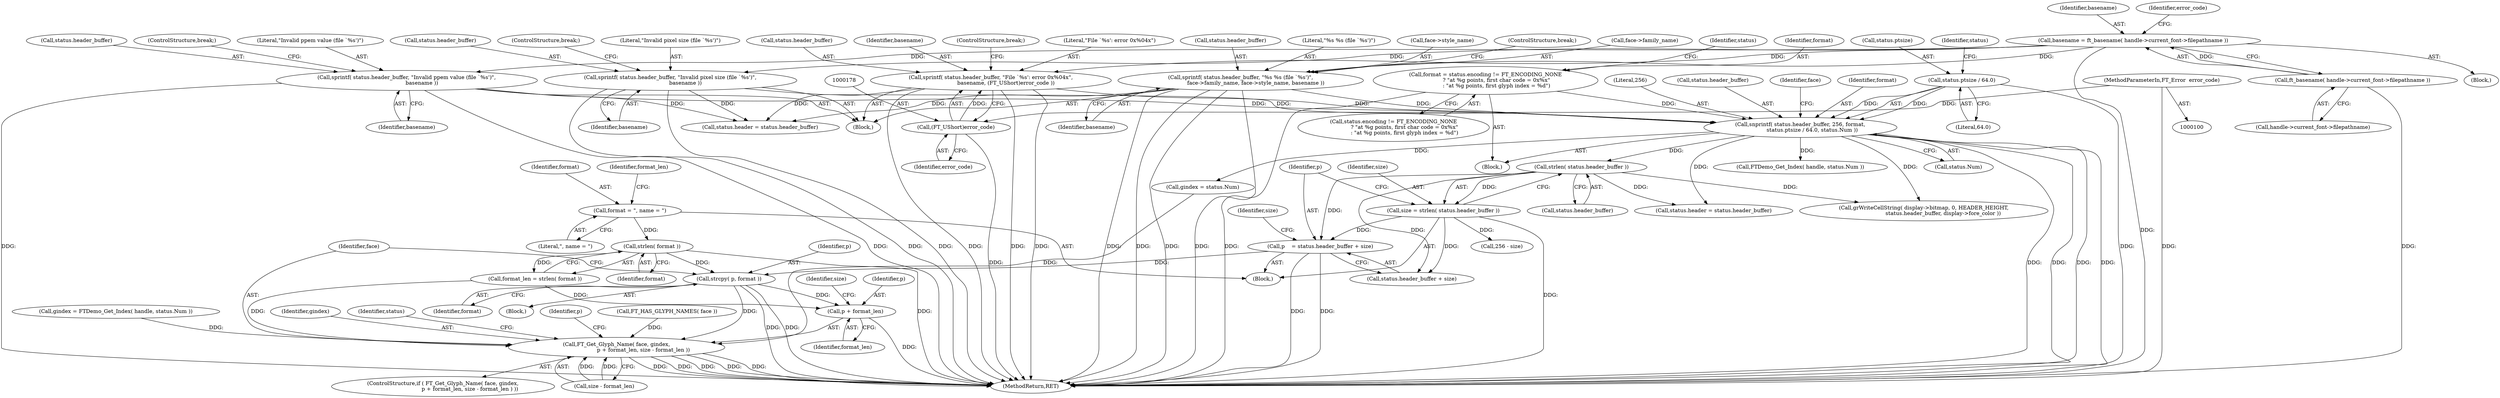 digraph "0_savannah_b995299b73ba4cd259f221f500d4e63095508bec_3@API" {
"1000282" [label="(Call,strcpy( p, format ))"];
"1000238" [label="(Call,p    = status.header_buffer + size)"];
"1000234" [label="(Call,strlen( status.header_buffer ))"];
"1000210" [label="(Call,snprintf( status.header_buffer, 256, format,\n              status.ptsize / 64.0, status.Num ))"];
"1000163" [label="(Call,sprintf( status.header_buffer, \"Invalid ppem value (file `%s')\",\n                  basename ))"];
"1000129" [label="(Call,basename = ft_basename( handle->current_font->filepathname ))"];
"1000131" [label="(Call,ft_basename( handle->current_font->filepathname ))"];
"1000155" [label="(Call,sprintf( status.header_buffer, \"Invalid pixel size (file `%s')\",\n                  basename ))"];
"1000171" [label="(Call,sprintf( status.header_buffer, \"File `%s': error 0x%04x\",\n                  basename, (FT_UShort)error_code ))"];
"1000177" [label="(Call,(FT_UShort)error_code)"];
"1000101" [label="(MethodParameterIn,FT_Error  error_code)"];
"1000141" [label="(Call,sprintf( status.header_buffer, \"%s %s (file `%s')\",\n                  face->family_name, face->style_name, basename ))"];
"1000200" [label="(Call,format = status.encoding != FT_ENCODING_NONE\n             ? \"at %g points, first char code = 0x%x\"\n             : \"at %g points, first glyph index = %d\")"];
"1000216" [label="(Call,status.ptsize / 64.0)"];
"1000232" [label="(Call,size = strlen( status.header_buffer ))"];
"1000255" [label="(Call,strlen( format ))"];
"1000250" [label="(Call,format = \", name = \")"];
"1000286" [label="(Call,FT_Get_Glyph_Name( face, gindex,\n                                p + format_len, size - format_len ))"];
"1000289" [label="(Call,p + format_len)"];
"1000285" [label="(ControlStructure,if ( FT_Get_Glyph_Name( face, gindex,\n                                p + format_len, size - format_len ) ))"];
"1000238" [label="(Call,p    = status.header_buffer + size)"];
"1000286" [label="(Call,FT_Get_Glyph_Name( face, gindex,\n                                p + format_len, size - format_len ))"];
"1000139" [label="(Block,)"];
"1000130" [label="(Identifier,basename)"];
"1000177" [label="(Call,(FT_UShort)error_code)"];
"1000277" [label="(Call,FTDemo_Get_Index( handle, status.Num ))"];
"1000289" [label="(Call,p + format_len)"];
"1000145" [label="(Literal,\"%s %s (file `%s')\")"];
"1000275" [label="(Call,gindex = FTDemo_Get_Index( handle, status.Num ))"];
"1000254" [label="(Identifier,format_len)"];
"1000149" [label="(Call,face->style_name)"];
"1000256" [label="(Identifier,format)"];
"1000167" [label="(Literal,\"Invalid ppem value (file `%s')\")"];
"1000235" [label="(Call,status.header_buffer)"];
"1000171" [label="(Call,sprintf( status.header_buffer, \"File `%s': error 0x%04x\",\n                  basename, (FT_UShort)error_code ))"];
"1000220" [label="(Literal,64.0)"];
"1000175" [label="(Literal,\"File `%s': error 0x%04x\")"];
"1000246" [label="(Identifier,size)"];
"1000255" [label="(Call,strlen( format ))"];
"1000292" [label="(Call,size - format_len)"];
"1000287" [label="(Identifier,face)"];
"1000239" [label="(Identifier,p)"];
"1000433" [label="(MethodReturn,RET)"];
"1000129" [label="(Call,basename = ft_basename( handle->current_font->filepathname ))"];
"1000159" [label="(Literal,\"Invalid pixel size (file `%s')\")"];
"1000288" [label="(Identifier,gindex)"];
"1000299" [label="(Call,status.header = status.header_buffer)"];
"1000214" [label="(Literal,256)"];
"1000301" [label="(Identifier,status)"];
"1000283" [label="(Identifier,p)"];
"1000164" [label="(Call,status.header_buffer)"];
"1000131" [label="(Call,ft_basename( handle->current_font->filepathname ))"];
"1000172" [label="(Call,status.header_buffer)"];
"1000297" [label="(Identifier,p)"];
"1000156" [label="(Call,status.header_buffer)"];
"1000217" [label="(Call,status.ptsize)"];
"1000155" [label="(Call,sprintf( status.header_buffer, \"Invalid pixel size (file `%s')\",\n                  basename ))"];
"1000264" [label="(Call,gindex = status.Num)"];
"1000176" [label="(Identifier,basename)"];
"1000180" [label="(ControlStructure,break;)"];
"1000132" [label="(Call,handle->current_font->filepathname)"];
"1000211" [label="(Call,status.header_buffer)"];
"1000202" [label="(Call,status.encoding != FT_ENCODING_NONE\n             ? \"at %g points, first char code = 0x%x\"\n             : \"at %g points, first glyph index = %d\")"];
"1000141" [label="(Call,sprintf( status.header_buffer, \"%s %s (file `%s')\",\n                  face->family_name, face->style_name, basename ))"];
"1000250" [label="(Call,format = \", name = \")"];
"1000168" [label="(Identifier,basename)"];
"1000291" [label="(Identifier,format_len)"];
"1000306" [label="(Call,grWriteCellString( display->bitmap, 0, HEADER_HEIGHT,\n                       status.header_buffer, display->fore_color ))"];
"1000293" [label="(Identifier,size)"];
"1000179" [label="(Identifier,error_code)"];
"1000284" [label="(Identifier,format)"];
"1000226" [label="(Identifier,face)"];
"1000232" [label="(Call,size = strlen( status.header_buffer ))"];
"1000222" [label="(Identifier,status)"];
"1000225" [label="(Call,FT_HAS_GLYPH_NAMES( face ))"];
"1000263" [label="(Block,)"];
"1000160" [label="(Identifier,basename)"];
"1000247" [label="(Call,256 - size)"];
"1000200" [label="(Call,format = status.encoding != FT_ENCODING_NONE\n             ? \"at %g points, first char code = 0x%x\"\n             : \"at %g points, first glyph index = %d\")"];
"1000169" [label="(ControlStructure,break;)"];
"1000161" [label="(ControlStructure,break;)"];
"1000290" [label="(Identifier,p)"];
"1000138" [label="(Identifier,error_code)"];
"1000252" [label="(Literal,\", name = \")"];
"1000282" [label="(Call,strcpy( p, format ))"];
"1000153" [label="(ControlStructure,break;)"];
"1000210" [label="(Call,snprintf( status.header_buffer, 256, format,\n              status.ptsize / 64.0, status.Num ))"];
"1000240" [label="(Call,status.header_buffer + size)"];
"1000146" [label="(Call,face->family_name)"];
"1000163" [label="(Call,sprintf( status.header_buffer, \"Invalid ppem value (file `%s')\",\n                  basename ))"];
"1000233" [label="(Identifier,size)"];
"1000152" [label="(Identifier,basename)"];
"1000216" [label="(Call,status.ptsize / 64.0)"];
"1000212" [label="(Identifier,status)"];
"1000215" [label="(Identifier,format)"];
"1000234" [label="(Call,strlen( status.header_buffer ))"];
"1000128" [label="(Block,)"];
"1000142" [label="(Call,status.header_buffer)"];
"1000251" [label="(Identifier,format)"];
"1000181" [label="(Call,status.header = status.header_buffer)"];
"1000101" [label="(MethodParameterIn,FT_Error  error_code)"];
"1000221" [label="(Call,status.Num)"];
"1000227" [label="(Block,)"];
"1000102" [label="(Block,)"];
"1000201" [label="(Identifier,format)"];
"1000253" [label="(Call,format_len = strlen( format ))"];
"1000282" -> "1000263"  [label="AST: "];
"1000282" -> "1000284"  [label="CFG: "];
"1000283" -> "1000282"  [label="AST: "];
"1000284" -> "1000282"  [label="AST: "];
"1000287" -> "1000282"  [label="CFG: "];
"1000282" -> "1000433"  [label="DDG: "];
"1000282" -> "1000433"  [label="DDG: "];
"1000238" -> "1000282"  [label="DDG: "];
"1000255" -> "1000282"  [label="DDG: "];
"1000282" -> "1000286"  [label="DDG: "];
"1000282" -> "1000289"  [label="DDG: "];
"1000238" -> "1000227"  [label="AST: "];
"1000238" -> "1000240"  [label="CFG: "];
"1000239" -> "1000238"  [label="AST: "];
"1000240" -> "1000238"  [label="AST: "];
"1000246" -> "1000238"  [label="CFG: "];
"1000238" -> "1000433"  [label="DDG: "];
"1000238" -> "1000433"  [label="DDG: "];
"1000234" -> "1000238"  [label="DDG: "];
"1000232" -> "1000238"  [label="DDG: "];
"1000234" -> "1000232"  [label="AST: "];
"1000234" -> "1000235"  [label="CFG: "];
"1000235" -> "1000234"  [label="AST: "];
"1000232" -> "1000234"  [label="CFG: "];
"1000234" -> "1000232"  [label="DDG: "];
"1000210" -> "1000234"  [label="DDG: "];
"1000234" -> "1000240"  [label="DDG: "];
"1000234" -> "1000299"  [label="DDG: "];
"1000234" -> "1000306"  [label="DDG: "];
"1000210" -> "1000102"  [label="AST: "];
"1000210" -> "1000221"  [label="CFG: "];
"1000211" -> "1000210"  [label="AST: "];
"1000214" -> "1000210"  [label="AST: "];
"1000215" -> "1000210"  [label="AST: "];
"1000216" -> "1000210"  [label="AST: "];
"1000221" -> "1000210"  [label="AST: "];
"1000226" -> "1000210"  [label="CFG: "];
"1000210" -> "1000433"  [label="DDG: "];
"1000210" -> "1000433"  [label="DDG: "];
"1000210" -> "1000433"  [label="DDG: "];
"1000210" -> "1000433"  [label="DDG: "];
"1000163" -> "1000210"  [label="DDG: "];
"1000155" -> "1000210"  [label="DDG: "];
"1000171" -> "1000210"  [label="DDG: "];
"1000141" -> "1000210"  [label="DDG: "];
"1000200" -> "1000210"  [label="DDG: "];
"1000216" -> "1000210"  [label="DDG: "];
"1000216" -> "1000210"  [label="DDG: "];
"1000210" -> "1000264"  [label="DDG: "];
"1000210" -> "1000277"  [label="DDG: "];
"1000210" -> "1000299"  [label="DDG: "];
"1000210" -> "1000306"  [label="DDG: "];
"1000163" -> "1000139"  [label="AST: "];
"1000163" -> "1000168"  [label="CFG: "];
"1000164" -> "1000163"  [label="AST: "];
"1000167" -> "1000163"  [label="AST: "];
"1000168" -> "1000163"  [label="AST: "];
"1000169" -> "1000163"  [label="CFG: "];
"1000163" -> "1000433"  [label="DDG: "];
"1000163" -> "1000433"  [label="DDG: "];
"1000129" -> "1000163"  [label="DDG: "];
"1000163" -> "1000181"  [label="DDG: "];
"1000129" -> "1000128"  [label="AST: "];
"1000129" -> "1000131"  [label="CFG: "];
"1000130" -> "1000129"  [label="AST: "];
"1000131" -> "1000129"  [label="AST: "];
"1000138" -> "1000129"  [label="CFG: "];
"1000129" -> "1000433"  [label="DDG: "];
"1000131" -> "1000129"  [label="DDG: "];
"1000129" -> "1000141"  [label="DDG: "];
"1000129" -> "1000155"  [label="DDG: "];
"1000129" -> "1000171"  [label="DDG: "];
"1000131" -> "1000132"  [label="CFG: "];
"1000132" -> "1000131"  [label="AST: "];
"1000131" -> "1000433"  [label="DDG: "];
"1000155" -> "1000139"  [label="AST: "];
"1000155" -> "1000160"  [label="CFG: "];
"1000156" -> "1000155"  [label="AST: "];
"1000159" -> "1000155"  [label="AST: "];
"1000160" -> "1000155"  [label="AST: "];
"1000161" -> "1000155"  [label="CFG: "];
"1000155" -> "1000433"  [label="DDG: "];
"1000155" -> "1000433"  [label="DDG: "];
"1000155" -> "1000181"  [label="DDG: "];
"1000171" -> "1000139"  [label="AST: "];
"1000171" -> "1000177"  [label="CFG: "];
"1000172" -> "1000171"  [label="AST: "];
"1000175" -> "1000171"  [label="AST: "];
"1000176" -> "1000171"  [label="AST: "];
"1000177" -> "1000171"  [label="AST: "];
"1000180" -> "1000171"  [label="CFG: "];
"1000171" -> "1000433"  [label="DDG: "];
"1000171" -> "1000433"  [label="DDG: "];
"1000171" -> "1000433"  [label="DDG: "];
"1000177" -> "1000171"  [label="DDG: "];
"1000171" -> "1000181"  [label="DDG: "];
"1000177" -> "1000179"  [label="CFG: "];
"1000178" -> "1000177"  [label="AST: "];
"1000179" -> "1000177"  [label="AST: "];
"1000177" -> "1000433"  [label="DDG: "];
"1000101" -> "1000177"  [label="DDG: "];
"1000101" -> "1000100"  [label="AST: "];
"1000101" -> "1000433"  [label="DDG: "];
"1000141" -> "1000139"  [label="AST: "];
"1000141" -> "1000152"  [label="CFG: "];
"1000142" -> "1000141"  [label="AST: "];
"1000145" -> "1000141"  [label="AST: "];
"1000146" -> "1000141"  [label="AST: "];
"1000149" -> "1000141"  [label="AST: "];
"1000152" -> "1000141"  [label="AST: "];
"1000153" -> "1000141"  [label="CFG: "];
"1000141" -> "1000433"  [label="DDG: "];
"1000141" -> "1000433"  [label="DDG: "];
"1000141" -> "1000433"  [label="DDG: "];
"1000141" -> "1000433"  [label="DDG: "];
"1000141" -> "1000181"  [label="DDG: "];
"1000200" -> "1000102"  [label="AST: "];
"1000200" -> "1000202"  [label="CFG: "];
"1000201" -> "1000200"  [label="AST: "];
"1000202" -> "1000200"  [label="AST: "];
"1000212" -> "1000200"  [label="CFG: "];
"1000200" -> "1000433"  [label="DDG: "];
"1000216" -> "1000220"  [label="CFG: "];
"1000217" -> "1000216"  [label="AST: "];
"1000220" -> "1000216"  [label="AST: "];
"1000222" -> "1000216"  [label="CFG: "];
"1000216" -> "1000433"  [label="DDG: "];
"1000232" -> "1000227"  [label="AST: "];
"1000233" -> "1000232"  [label="AST: "];
"1000239" -> "1000232"  [label="CFG: "];
"1000232" -> "1000433"  [label="DDG: "];
"1000232" -> "1000240"  [label="DDG: "];
"1000232" -> "1000247"  [label="DDG: "];
"1000255" -> "1000253"  [label="AST: "];
"1000255" -> "1000256"  [label="CFG: "];
"1000256" -> "1000255"  [label="AST: "];
"1000253" -> "1000255"  [label="CFG: "];
"1000255" -> "1000433"  [label="DDG: "];
"1000255" -> "1000253"  [label="DDG: "];
"1000250" -> "1000255"  [label="DDG: "];
"1000250" -> "1000227"  [label="AST: "];
"1000250" -> "1000252"  [label="CFG: "];
"1000251" -> "1000250"  [label="AST: "];
"1000252" -> "1000250"  [label="AST: "];
"1000254" -> "1000250"  [label="CFG: "];
"1000286" -> "1000285"  [label="AST: "];
"1000286" -> "1000292"  [label="CFG: "];
"1000287" -> "1000286"  [label="AST: "];
"1000288" -> "1000286"  [label="AST: "];
"1000289" -> "1000286"  [label="AST: "];
"1000292" -> "1000286"  [label="AST: "];
"1000297" -> "1000286"  [label="CFG: "];
"1000301" -> "1000286"  [label="CFG: "];
"1000286" -> "1000433"  [label="DDG: "];
"1000286" -> "1000433"  [label="DDG: "];
"1000286" -> "1000433"  [label="DDG: "];
"1000286" -> "1000433"  [label="DDG: "];
"1000286" -> "1000433"  [label="DDG: "];
"1000225" -> "1000286"  [label="DDG: "];
"1000264" -> "1000286"  [label="DDG: "];
"1000275" -> "1000286"  [label="DDG: "];
"1000253" -> "1000286"  [label="DDG: "];
"1000292" -> "1000286"  [label="DDG: "];
"1000292" -> "1000286"  [label="DDG: "];
"1000289" -> "1000291"  [label="CFG: "];
"1000290" -> "1000289"  [label="AST: "];
"1000291" -> "1000289"  [label="AST: "];
"1000293" -> "1000289"  [label="CFG: "];
"1000289" -> "1000433"  [label="DDG: "];
"1000253" -> "1000289"  [label="DDG: "];
}
